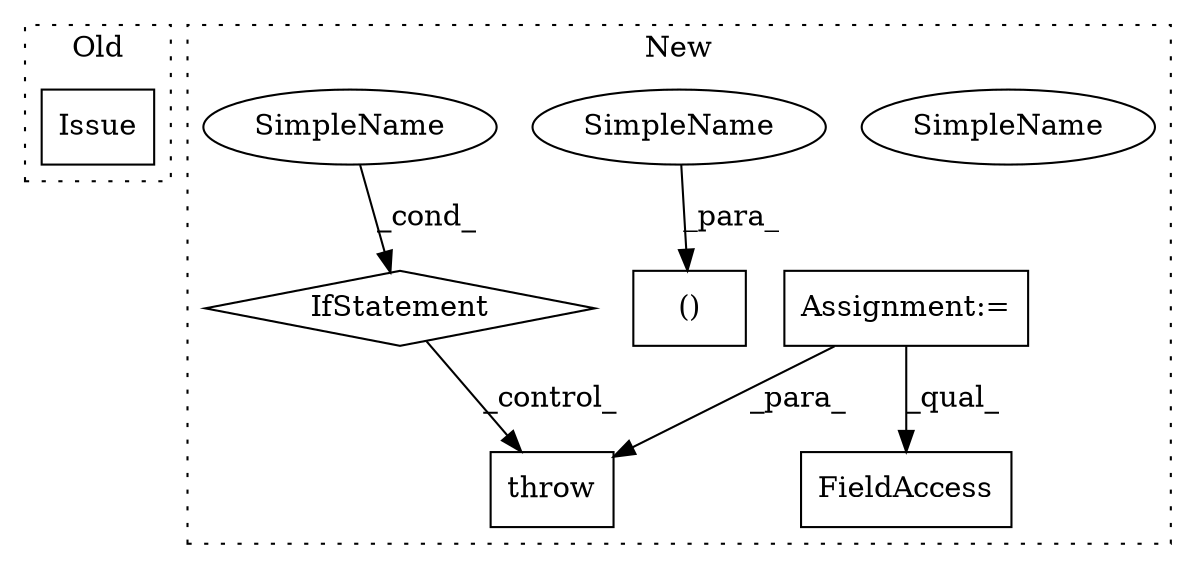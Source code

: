 digraph G {
subgraph cluster0 {
1 [label="Issue" a="32" s="3440" l="7" shape="box"];
label = "Old";
style="dotted";
}
subgraph cluster1 {
2 [label="IfStatement" a="25" s="3741,3752" l="4,2" shape="diamond"];
3 [label="throw" a="53" s="3762" l="6" shape="box"];
4 [label="Assignment:=" a="7" s="2656" l="6" shape="box"];
5 [label="FieldAccess" a="22" s="3685" l="17" shape="box"];
6 [label="()" a="106" s="3538" l="40" shape="box"];
7 [label="SimpleName" a="42" s="3745" l="7" shape="ellipse"];
8 [label="SimpleName" a="42" s="3571" l="7" shape="ellipse"];
9 [label="SimpleName" a="42" s="3745" l="7" shape="ellipse"];
label = "New";
style="dotted";
}
2 -> 3 [label="_control_"];
4 -> 3 [label="_para_"];
4 -> 5 [label="_qual_"];
8 -> 6 [label="_para_"];
9 -> 2 [label="_cond_"];
}